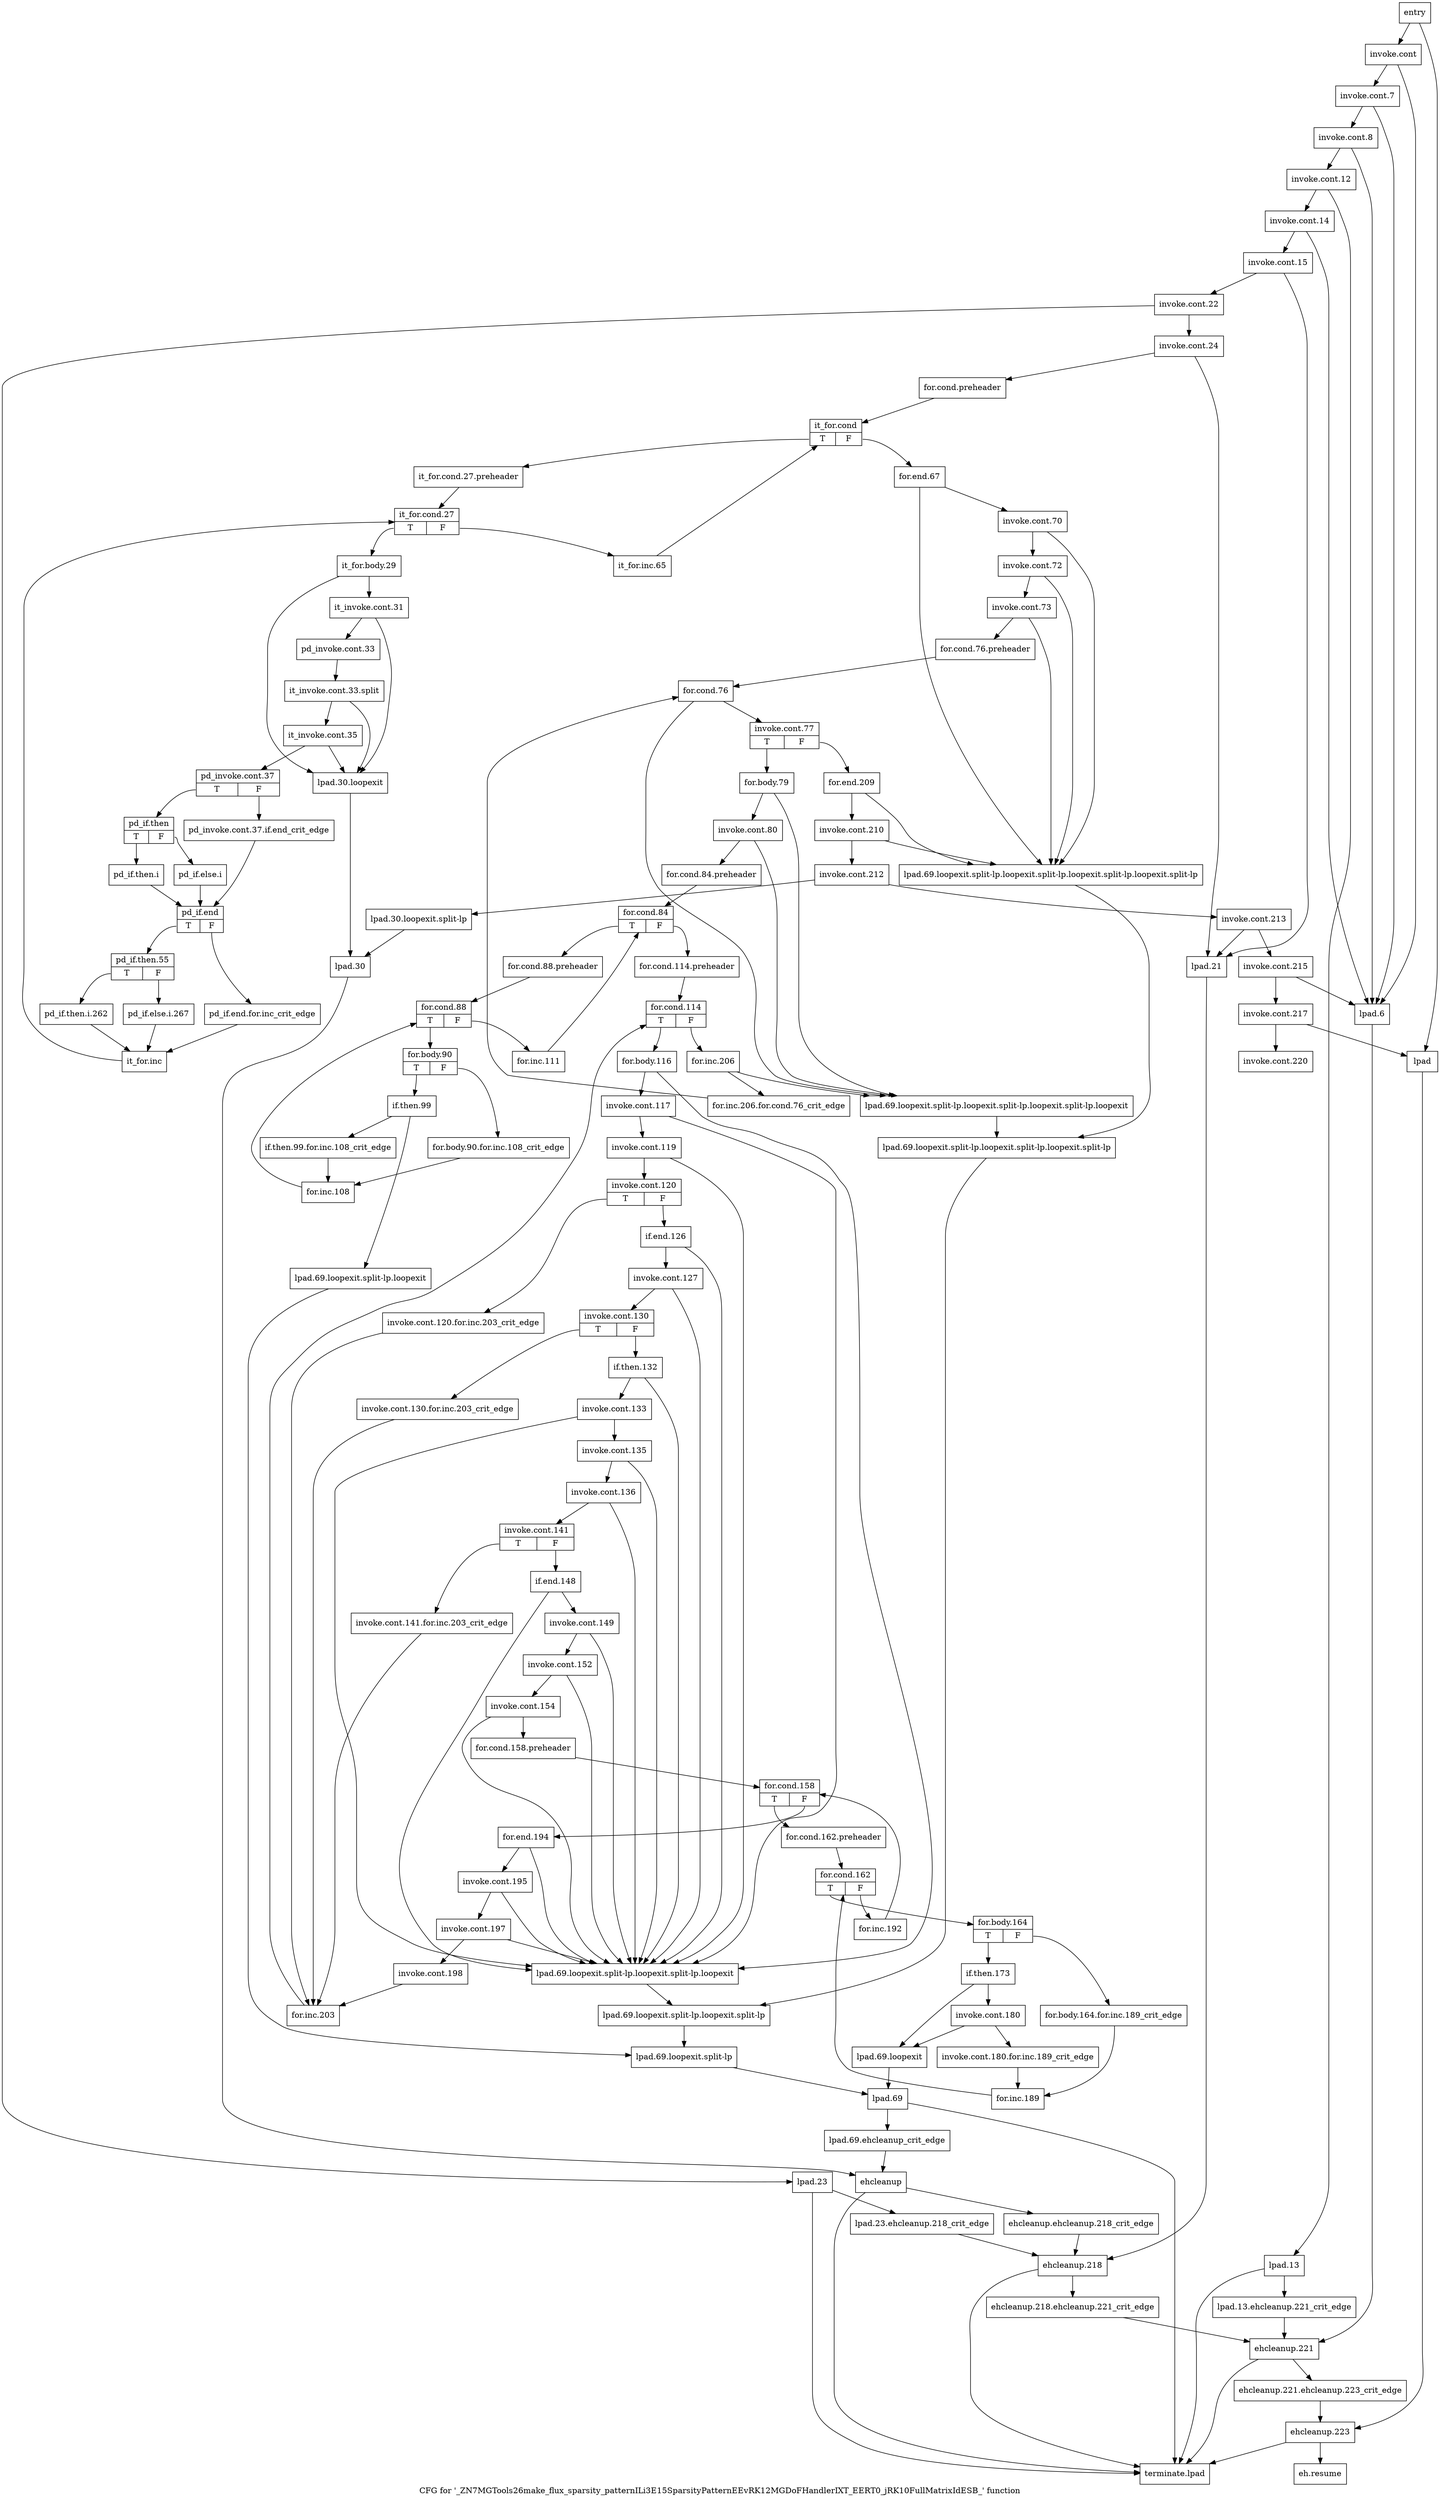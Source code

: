 digraph "CFG for '_ZN7MGTools26make_flux_sparsity_patternILi3E15SparsityPatternEEvRK12MGDoFHandlerIXT_EERT0_jRK10FullMatrixIdESB_' function" {
	label="CFG for '_ZN7MGTools26make_flux_sparsity_patternILi3E15SparsityPatternEEvRK12MGDoFHandlerIXT_EERT0_jRK10FullMatrixIdESB_' function";

	Node0x63c3080 [shape=record,label="{entry}"];
	Node0x63c3080 -> Node0x63d15b0;
	Node0x63c3080 -> Node0x63d30d0;
	Node0x63d15b0 [shape=record,label="{invoke.cont}"];
	Node0x63d15b0 -> Node0x63d1600;
	Node0x63d15b0 -> Node0x63d3120;
	Node0x63d1600 [shape=record,label="{invoke.cont.7}"];
	Node0x63d1600 -> Node0x63d1650;
	Node0x63d1600 -> Node0x63d3120;
	Node0x63d1650 [shape=record,label="{invoke.cont.8}"];
	Node0x63d1650 -> Node0x63d16a0;
	Node0x63d1650 -> Node0x63d3120;
	Node0x63d16a0 [shape=record,label="{invoke.cont.12}"];
	Node0x63d16a0 -> Node0x63d16f0;
	Node0x63d16a0 -> Node0x63d3170;
	Node0x63d16f0 [shape=record,label="{invoke.cont.14}"];
	Node0x63d16f0 -> Node0x63d1740;
	Node0x63d16f0 -> Node0x63d3120;
	Node0x63d1740 [shape=record,label="{invoke.cont.15}"];
	Node0x63d1740 -> Node0x63d1790;
	Node0x63d1740 -> Node0x63d3210;
	Node0x63d1790 [shape=record,label="{invoke.cont.22}"];
	Node0x63d1790 -> Node0x63d17e0;
	Node0x63d1790 -> Node0x63d3260;
	Node0x63d17e0 [shape=record,label="{invoke.cont.24}"];
	Node0x63d17e0 -> Node0x63d1830;
	Node0x63d17e0 -> Node0x63d3210;
	Node0x63d1830 [shape=record,label="{for.cond.preheader}"];
	Node0x63d1830 -> Node0x63d1880;
	Node0x63d1880 [shape=record,label="{it_for.cond|{<s0>T|<s1>F}}"];
	Node0x63d1880:s0 -> Node0x63d18d0;
	Node0x63d1880:s1 -> Node0x63d3620;
	Node0x63d18d0 [shape=record,label="{it_for.cond.27.preheader}"];
	Node0x63d18d0 -> Node0x63d1920;
	Node0x63d1920 [shape=record,label="{it_for.cond.27|{<s0>T|<s1>F}}"];
	Node0x63d1920:s0 -> Node0x63d2e00;
	Node0x63d1920:s1 -> Node0x63d35d0;
	Node0x63d2e00 [shape=record,label="{it_for.body.29}"];
	Node0x63d2e00 -> Node0x63d2e50;
	Node0x63d2e00 -> Node0x63d3300;
	Node0x63d2e50 [shape=record,label="{it_invoke.cont.31}"];
	Node0x63d2e50 -> Node0x63d2ea0;
	Node0x63d2e50 -> Node0x63d3300;
	Node0x63d2ea0 [shape=record,label="{pd_invoke.cont.33}"];
	Node0x63d2ea0 -> Node0xad083f0;
	Node0xad083f0 [shape=record,label="{it_invoke.cont.33.split}"];
	Node0xad083f0 -> Node0x63d2ef0;
	Node0xad083f0 -> Node0x63d3300;
	Node0x63d2ef0 [shape=record,label="{it_invoke.cont.35}"];
	Node0x63d2ef0 -> Node0x63d2f40;
	Node0x63d2ef0 -> Node0x63d3300;
	Node0x63d2f40 [shape=record,label="{pd_invoke.cont.37|{<s0>T|<s1>F}}"];
	Node0x63d2f40:s0 -> Node0x63d2fe0;
	Node0x63d2f40:s1 -> Node0x63d2f90;
	Node0x63d2f90 [shape=record,label="{pd_invoke.cont.37.if.end_crit_edge}"];
	Node0x63d2f90 -> Node0x63d33f0;
	Node0x63d2fe0 [shape=record,label="{pd_if.then|{<s0>T|<s1>F}}"];
	Node0x63d2fe0:s0 -> Node0x63d3030;
	Node0x63d2fe0:s1 -> Node0x63d3080;
	Node0x63d3030 [shape=record,label="{pd_if.then.i}"];
	Node0x63d3030 -> Node0x63d33f0;
	Node0x63d3080 [shape=record,label="{pd_if.else.i}"];
	Node0x63d3080 -> Node0x63d33f0;
	Node0x63d30d0 [shape=record,label="{lpad}"];
	Node0x63d30d0 -> Node0x63d4f70;
	Node0x63d3120 [shape=record,label="{lpad.6}"];
	Node0x63d3120 -> Node0x63d4ed0;
	Node0x63d3170 [shape=record,label="{lpad.13}"];
	Node0x63d3170 -> Node0x63d31c0;
	Node0x63d3170 -> Node0x63d5010;
	Node0x63d31c0 [shape=record,label="{lpad.13.ehcleanup.221_crit_edge}"];
	Node0x63d31c0 -> Node0x63d4ed0;
	Node0x63d3210 [shape=record,label="{lpad.21}"];
	Node0x63d3210 -> Node0x63d4e30;
	Node0x63d3260 [shape=record,label="{lpad.23}"];
	Node0x63d3260 -> Node0x63d32b0;
	Node0x63d3260 -> Node0x63d5010;
	Node0x63d32b0 [shape=record,label="{lpad.23.ehcleanup.218_crit_edge}"];
	Node0x63d32b0 -> Node0x63d4e30;
	Node0x63d3300 [shape=record,label="{lpad.30.loopexit}"];
	Node0x63d3300 -> Node0x63d33a0;
	Node0x63d3350 [shape=record,label="{lpad.30.loopexit.split-lp}"];
	Node0x63d3350 -> Node0x63d33a0;
	Node0x63d33a0 [shape=record,label="{lpad.30}"];
	Node0x63d33a0 -> Node0x63d4d90;
	Node0x63d33f0 [shape=record,label="{pd_if.end|{<s0>T|<s1>F}}"];
	Node0x63d33f0:s0 -> Node0x63d3490;
	Node0x63d33f0:s1 -> Node0x63d3440;
	Node0x63d3440 [shape=record,label="{pd_if.end.for.inc_crit_edge}"];
	Node0x63d3440 -> Node0x63d3580;
	Node0x63d3490 [shape=record,label="{pd_if.then.55|{<s0>T|<s1>F}}"];
	Node0x63d3490:s0 -> Node0x63d34e0;
	Node0x63d3490:s1 -> Node0x63d3530;
	Node0x63d34e0 [shape=record,label="{pd_if.then.i.262}"];
	Node0x63d34e0 -> Node0x63d3580;
	Node0x63d3530 [shape=record,label="{pd_if.else.i.267}"];
	Node0x63d3530 -> Node0x63d3580;
	Node0x63d3580 [shape=record,label="{it_for.inc}"];
	Node0x63d3580 -> Node0x63d1920;
	Node0x63d35d0 [shape=record,label="{it_for.inc.65}"];
	Node0x63d35d0 -> Node0x63d1880;
	Node0x63d3620 [shape=record,label="{for.end.67}"];
	Node0x63d3620 -> Node0x63d3670;
	Node0x63d3620 -> Node0x63d3d00;
	Node0x63d3670 [shape=record,label="{invoke.cont.70}"];
	Node0x63d3670 -> Node0x63d36c0;
	Node0x63d3670 -> Node0x63d3d00;
	Node0x63d36c0 [shape=record,label="{invoke.cont.72}"];
	Node0x63d36c0 -> Node0x63d3710;
	Node0x63d36c0 -> Node0x63d3d00;
	Node0x63d3710 [shape=record,label="{invoke.cont.73}"];
	Node0x63d3710 -> Node0x63d3760;
	Node0x63d3710 -> Node0x63d3d00;
	Node0x63d3760 [shape=record,label="{for.cond.76.preheader}"];
	Node0x63d3760 -> Node0x63d37b0;
	Node0x63d37b0 [shape=record,label="{for.cond.76}"];
	Node0x63d37b0 -> Node0x63d3800;
	Node0x63d37b0 -> Node0x63d3cb0;
	Node0x63d3800 [shape=record,label="{invoke.cont.77|{<s0>T|<s1>F}}"];
	Node0x63d3800:s0 -> Node0x63d3850;
	Node0x63d3800:s1 -> Node0x63d4b60;
	Node0x63d3850 [shape=record,label="{for.body.79}"];
	Node0x63d3850 -> Node0x63d38a0;
	Node0x63d3850 -> Node0x63d3cb0;
	Node0x63d38a0 [shape=record,label="{invoke.cont.80}"];
	Node0x63d38a0 -> Node0x63d38f0;
	Node0x63d38a0 -> Node0x63d3cb0;
	Node0x63d38f0 [shape=record,label="{for.cond.84.preheader}"];
	Node0x63d38f0 -> Node0x63d3940;
	Node0x63d3940 [shape=record,label="{for.cond.84|{<s0>T|<s1>F}}"];
	Node0x63d3940:s0 -> Node0x63d39e0;
	Node0x63d3940:s1 -> Node0x63d3990;
	Node0x63d3990 [shape=record,label="{for.cond.114.preheader}"];
	Node0x63d3990 -> Node0x63d3f80;
	Node0x63d39e0 [shape=record,label="{for.cond.88.preheader}"];
	Node0x63d39e0 -> Node0x63d3a30;
	Node0x63d3a30 [shape=record,label="{for.cond.88|{<s0>T|<s1>F}}"];
	Node0x63d3a30:s0 -> Node0x63d3a80;
	Node0x63d3a30:s1 -> Node0x63d3f30;
	Node0x63d3a80 [shape=record,label="{for.body.90|{<s0>T|<s1>F}}"];
	Node0x63d3a80:s0 -> Node0x63d3b20;
	Node0x63d3a80:s1 -> Node0x63d3ad0;
	Node0x63d3ad0 [shape=record,label="{for.body.90.for.inc.108_crit_edge}"];
	Node0x63d3ad0 -> Node0x63d3ee0;
	Node0x63d3b20 [shape=record,label="{if.then.99}"];
	Node0x63d3b20 -> Node0x63d3b70;
	Node0x63d3b20 -> Node0x63d3c10;
	Node0x63d3b70 [shape=record,label="{if.then.99.for.inc.108_crit_edge}"];
	Node0x63d3b70 -> Node0x63d3ee0;
	Node0x63d3bc0 [shape=record,label="{lpad.69.loopexit}"];
	Node0x63d3bc0 -> Node0x63d3e40;
	Node0x63d3c10 [shape=record,label="{lpad.69.loopexit.split-lp.loopexit}"];
	Node0x63d3c10 -> Node0x63d3df0;
	Node0x63d3c60 [shape=record,label="{lpad.69.loopexit.split-lp.loopexit.split-lp.loopexit}"];
	Node0x63d3c60 -> Node0x63d3da0;
	Node0x63d3cb0 [shape=record,label="{lpad.69.loopexit.split-lp.loopexit.split-lp.loopexit.split-lp.loopexit}"];
	Node0x63d3cb0 -> Node0x63d3d50;
	Node0x63d3d00 [shape=record,label="{lpad.69.loopexit.split-lp.loopexit.split-lp.loopexit.split-lp.loopexit.split-lp}"];
	Node0x63d3d00 -> Node0x63d3d50;
	Node0x63d3d50 [shape=record,label="{lpad.69.loopexit.split-lp.loopexit.split-lp.loopexit.split-lp}"];
	Node0x63d3d50 -> Node0x63d3da0;
	Node0x63d3da0 [shape=record,label="{lpad.69.loopexit.split-lp.loopexit.split-lp}"];
	Node0x63d3da0 -> Node0x63d3df0;
	Node0x63d3df0 [shape=record,label="{lpad.69.loopexit.split-lp}"];
	Node0x63d3df0 -> Node0x63d3e40;
	Node0x63d3e40 [shape=record,label="{lpad.69}"];
	Node0x63d3e40 -> Node0x63d3e90;
	Node0x63d3e40 -> Node0x63d5010;
	Node0x63d3e90 [shape=record,label="{lpad.69.ehcleanup_crit_edge}"];
	Node0x63d3e90 -> Node0x63d4d90;
	Node0x63d3ee0 [shape=record,label="{for.inc.108}"];
	Node0x63d3ee0 -> Node0x63d3a30;
	Node0x63d3f30 [shape=record,label="{for.inc.111}"];
	Node0x63d3f30 -> Node0x63d3940;
	Node0x63d3f80 [shape=record,label="{for.cond.114|{<s0>T|<s1>F}}"];
	Node0x63d3f80:s0 -> Node0x63d3fd0;
	Node0x63d3f80:s1 -> Node0x63d4ac0;
	Node0x63d3fd0 [shape=record,label="{for.body.116}"];
	Node0x63d3fd0 -> Node0x63d4020;
	Node0x63d3fd0 -> Node0x63d3c60;
	Node0x63d4020 [shape=record,label="{invoke.cont.117}"];
	Node0x63d4020 -> Node0x63d4070;
	Node0x63d4020 -> Node0x63d3c60;
	Node0x63d4070 [shape=record,label="{invoke.cont.119}"];
	Node0x63d4070 -> Node0x63d40c0;
	Node0x63d4070 -> Node0x63d3c60;
	Node0x63d40c0 [shape=record,label="{invoke.cont.120|{<s0>T|<s1>F}}"];
	Node0x63d40c0:s0 -> Node0x63d4110;
	Node0x63d40c0:s1 -> Node0x63d4160;
	Node0x63d4110 [shape=record,label="{invoke.cont.120.for.inc.203_crit_edge}"];
	Node0x63d4110 -> Node0x63d4a70;
	Node0x63d4160 [shape=record,label="{if.end.126}"];
	Node0x63d4160 -> Node0x63d41b0;
	Node0x63d4160 -> Node0x63d3c60;
	Node0x63d41b0 [shape=record,label="{invoke.cont.127}"];
	Node0x63d41b0 -> Node0x63d4200;
	Node0x63d41b0 -> Node0x63d3c60;
	Node0x63d4200 [shape=record,label="{invoke.cont.130|{<s0>T|<s1>F}}"];
	Node0x63d4200:s0 -> Node0x63d4250;
	Node0x63d4200:s1 -> Node0x63d42a0;
	Node0x63d4250 [shape=record,label="{invoke.cont.130.for.inc.203_crit_edge}"];
	Node0x63d4250 -> Node0x63d4a70;
	Node0x63d42a0 [shape=record,label="{if.then.132}"];
	Node0x63d42a0 -> Node0x63d42f0;
	Node0x63d42a0 -> Node0x63d3c60;
	Node0x63d42f0 [shape=record,label="{invoke.cont.133}"];
	Node0x63d42f0 -> Node0x63d4340;
	Node0x63d42f0 -> Node0x63d3c60;
	Node0x63d4340 [shape=record,label="{invoke.cont.135}"];
	Node0x63d4340 -> Node0x63d4390;
	Node0x63d4340 -> Node0x63d3c60;
	Node0x63d4390 [shape=record,label="{invoke.cont.136}"];
	Node0x63d4390 -> Node0x63d43e0;
	Node0x63d4390 -> Node0x63d3c60;
	Node0x63d43e0 [shape=record,label="{invoke.cont.141|{<s0>T|<s1>F}}"];
	Node0x63d43e0:s0 -> Node0x63d4430;
	Node0x63d43e0:s1 -> Node0x63d4480;
	Node0x63d4430 [shape=record,label="{invoke.cont.141.for.inc.203_crit_edge}"];
	Node0x63d4430 -> Node0x63d4a70;
	Node0x63d4480 [shape=record,label="{if.end.148}"];
	Node0x63d4480 -> Node0x63d44d0;
	Node0x63d4480 -> Node0x63d3c60;
	Node0x63d44d0 [shape=record,label="{invoke.cont.149}"];
	Node0x63d44d0 -> Node0x63d4520;
	Node0x63d44d0 -> Node0x63d3c60;
	Node0x63d4520 [shape=record,label="{invoke.cont.152}"];
	Node0x63d4520 -> Node0x63d4570;
	Node0x63d4520 -> Node0x63d3c60;
	Node0x63d4570 [shape=record,label="{invoke.cont.154}"];
	Node0x63d4570 -> Node0x63d45c0;
	Node0x63d4570 -> Node0x63d3c60;
	Node0x63d45c0 [shape=record,label="{for.cond.158.preheader}"];
	Node0x63d45c0 -> Node0x63d4610;
	Node0x63d4610 [shape=record,label="{for.cond.158|{<s0>T|<s1>F}}"];
	Node0x63d4610:s0 -> Node0x63d4660;
	Node0x63d4610:s1 -> Node0x63d4930;
	Node0x63d4660 [shape=record,label="{for.cond.162.preheader}"];
	Node0x63d4660 -> Node0x63d46b0;
	Node0x63d46b0 [shape=record,label="{for.cond.162|{<s0>T|<s1>F}}"];
	Node0x63d46b0:s0 -> Node0x63d4700;
	Node0x63d46b0:s1 -> Node0x63d48e0;
	Node0x63d4700 [shape=record,label="{for.body.164|{<s0>T|<s1>F}}"];
	Node0x63d4700:s0 -> Node0x63d47a0;
	Node0x63d4700:s1 -> Node0x63d4750;
	Node0x63d4750 [shape=record,label="{for.body.164.for.inc.189_crit_edge}"];
	Node0x63d4750 -> Node0x63d4890;
	Node0x63d47a0 [shape=record,label="{if.then.173}"];
	Node0x63d47a0 -> Node0x63d47f0;
	Node0x63d47a0 -> Node0x63d3bc0;
	Node0x63d47f0 [shape=record,label="{invoke.cont.180}"];
	Node0x63d47f0 -> Node0x63d4840;
	Node0x63d47f0 -> Node0x63d3bc0;
	Node0x63d4840 [shape=record,label="{invoke.cont.180.for.inc.189_crit_edge}"];
	Node0x63d4840 -> Node0x63d4890;
	Node0x63d4890 [shape=record,label="{for.inc.189}"];
	Node0x63d4890 -> Node0x63d46b0;
	Node0x63d48e0 [shape=record,label="{for.inc.192}"];
	Node0x63d48e0 -> Node0x63d4610;
	Node0x63d4930 [shape=record,label="{for.end.194}"];
	Node0x63d4930 -> Node0x63d4980;
	Node0x63d4930 -> Node0x63d3c60;
	Node0x63d4980 [shape=record,label="{invoke.cont.195}"];
	Node0x63d4980 -> Node0x63d49d0;
	Node0x63d4980 -> Node0x63d3c60;
	Node0x63d49d0 [shape=record,label="{invoke.cont.197}"];
	Node0x63d49d0 -> Node0x63d4a20;
	Node0x63d49d0 -> Node0x63d3c60;
	Node0x63d4a20 [shape=record,label="{invoke.cont.198}"];
	Node0x63d4a20 -> Node0x63d4a70;
	Node0x63d4a70 [shape=record,label="{for.inc.203}"];
	Node0x63d4a70 -> Node0x63d3f80;
	Node0x63d4ac0 [shape=record,label="{for.inc.206}"];
	Node0x63d4ac0 -> Node0x63d4b10;
	Node0x63d4ac0 -> Node0x63d3cb0;
	Node0x63d4b10 [shape=record,label="{for.inc.206.for.cond.76_crit_edge}"];
	Node0x63d4b10 -> Node0x63d37b0;
	Node0x63d4b60 [shape=record,label="{for.end.209}"];
	Node0x63d4b60 -> Node0x63d4bb0;
	Node0x63d4b60 -> Node0x63d3d00;
	Node0x63d4bb0 [shape=record,label="{invoke.cont.210}"];
	Node0x63d4bb0 -> Node0x63d4c00;
	Node0x63d4bb0 -> Node0x63d3d00;
	Node0x63d4c00 [shape=record,label="{invoke.cont.212}"];
	Node0x63d4c00 -> Node0x63d4c50;
	Node0x63d4c00 -> Node0x63d3350;
	Node0x63d4c50 [shape=record,label="{invoke.cont.213}"];
	Node0x63d4c50 -> Node0x63d4ca0;
	Node0x63d4c50 -> Node0x63d3210;
	Node0x63d4ca0 [shape=record,label="{invoke.cont.215}"];
	Node0x63d4ca0 -> Node0x63d4cf0;
	Node0x63d4ca0 -> Node0x63d3120;
	Node0x63d4cf0 [shape=record,label="{invoke.cont.217}"];
	Node0x63d4cf0 -> Node0x63d4d40;
	Node0x63d4cf0 -> Node0x63d30d0;
	Node0x63d4d40 [shape=record,label="{invoke.cont.220}"];
	Node0x63d4d90 [shape=record,label="{ehcleanup}"];
	Node0x63d4d90 -> Node0x63d4de0;
	Node0x63d4d90 -> Node0x63d5010;
	Node0x63d4de0 [shape=record,label="{ehcleanup.ehcleanup.218_crit_edge}"];
	Node0x63d4de0 -> Node0x63d4e30;
	Node0x63d4e30 [shape=record,label="{ehcleanup.218}"];
	Node0x63d4e30 -> Node0x63d4e80;
	Node0x63d4e30 -> Node0x63d5010;
	Node0x63d4e80 [shape=record,label="{ehcleanup.218.ehcleanup.221_crit_edge}"];
	Node0x63d4e80 -> Node0x63d4ed0;
	Node0x63d4ed0 [shape=record,label="{ehcleanup.221}"];
	Node0x63d4ed0 -> Node0x63d4f20;
	Node0x63d4ed0 -> Node0x63d5010;
	Node0x63d4f20 [shape=record,label="{ehcleanup.221.ehcleanup.223_crit_edge}"];
	Node0x63d4f20 -> Node0x63d4f70;
	Node0x63d4f70 [shape=record,label="{ehcleanup.223}"];
	Node0x63d4f70 -> Node0x63d4fc0;
	Node0x63d4f70 -> Node0x63d5010;
	Node0x63d4fc0 [shape=record,label="{eh.resume}"];
	Node0x63d5010 [shape=record,label="{terminate.lpad}"];
}
